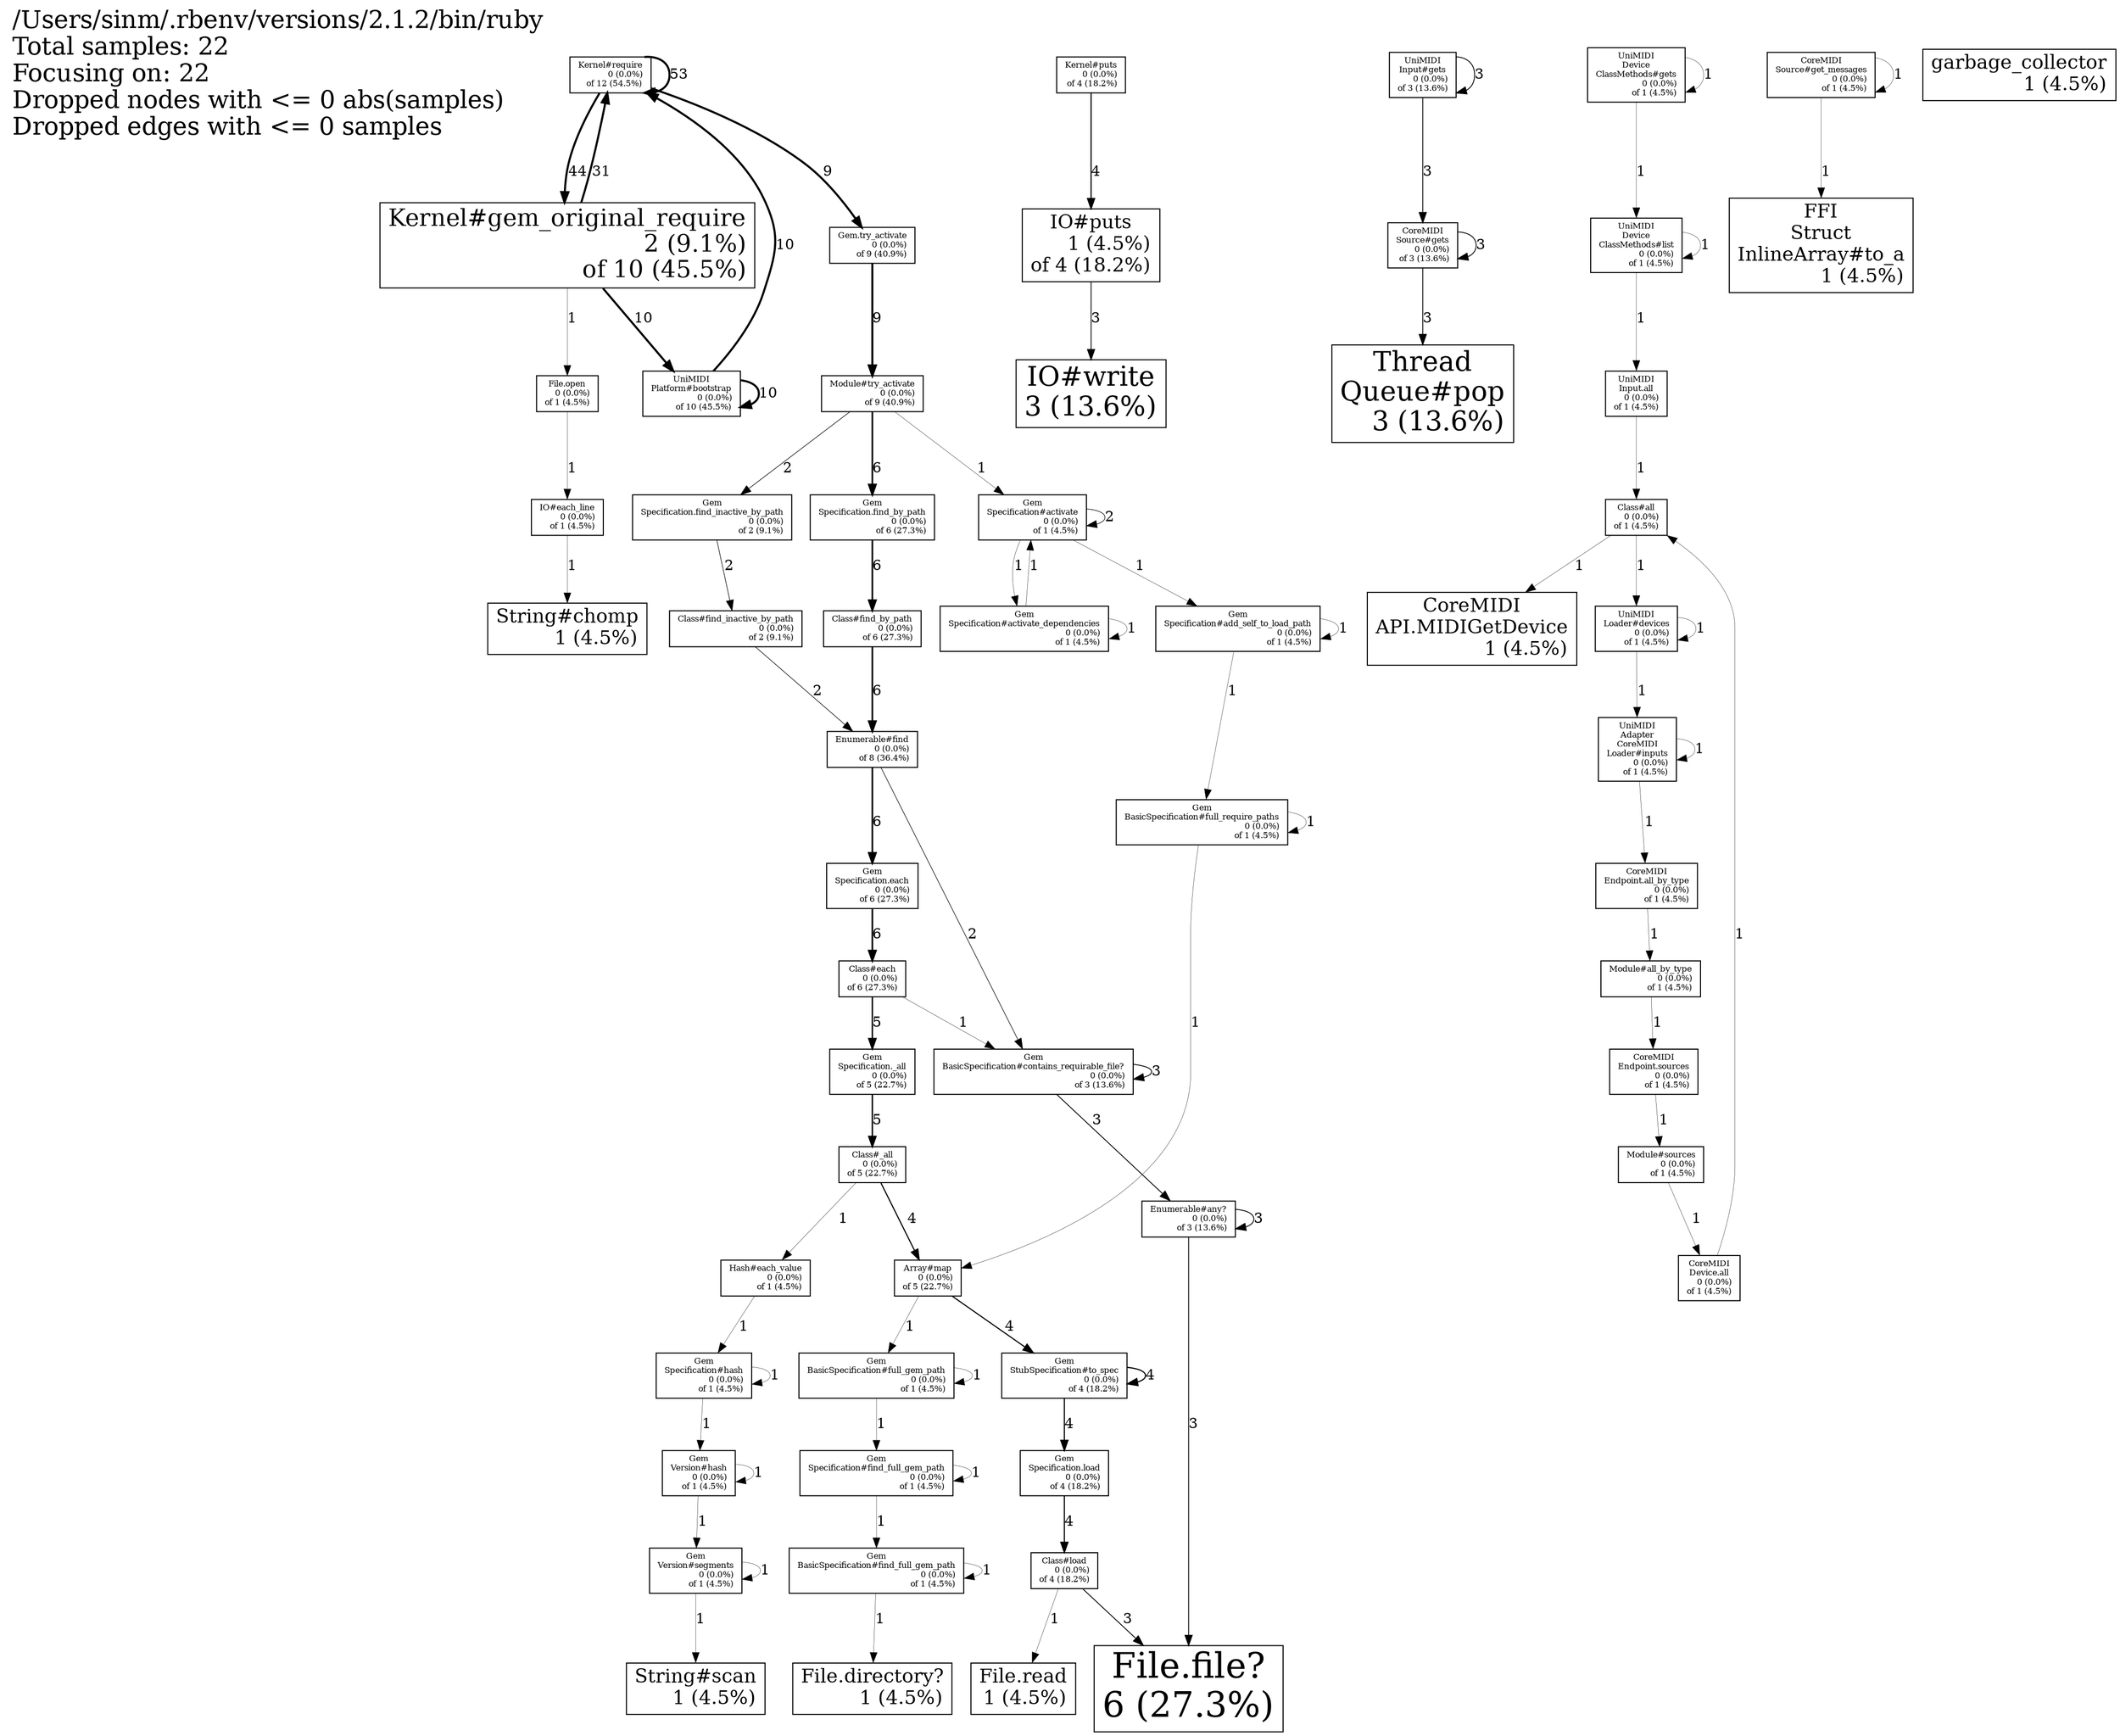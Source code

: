 digraph "/Users/sinm/.rbenv/versions/2.1.2/bin/ruby; 22 samples" {
node [width=0.375,height=0.25];
Legend [shape=box,fontsize=24,shape=plaintext,label="/Users/sinm/.rbenv/versions/2.1.2/bin/ruby\lTotal samples: 22\lFocusing on: 22\lDropped nodes with <= 0 abs(samples)\lDropped edges with <= 0 samples\l"];
N1 [label="Kernel#require\n0 (0.0%)\rof 12 (54.5%)\r",shape=box,fontsize=8.0];
N2 [label="Kernel#gem_original_require\n2 (9.1%)\rof 10 (45.5%)\r",shape=box,fontsize=23.1];
N3 [label="UniMIDI\nPlatform#bootstrap\n0 (0.0%)\rof 10 (45.5%)\r",shape=box,fontsize=8.0];
N4 [label="Gem.try_activate\n0 (0.0%)\rof 9 (40.9%)\r",shape=box,fontsize=8.0];
N5 [label="Module#try_activate\n0 (0.0%)\rof 9 (40.9%)\r",shape=box,fontsize=8.0];
N6 [label="Enumerable#find\n0 (0.0%)\rof 8 (36.4%)\r",shape=box,fontsize=8.0];
N7 [label="Class#each\n0 (0.0%)\rof 6 (27.3%)\r",shape=box,fontsize=8.0];
N8 [label="Class#find_by_path\n0 (0.0%)\rof 6 (27.3%)\r",shape=box,fontsize=8.0];
N9 [label="File.file?\n6 (27.3%)\r",shape=box,fontsize=34.1];
N10 [label="Gem\nSpecification.each\n0 (0.0%)\rof 6 (27.3%)\r",shape=box,fontsize=8.0];
N11 [label="Gem\nSpecification.find_by_path\n0 (0.0%)\rof 6 (27.3%)\r",shape=box,fontsize=8.0];
N12 [label="Array#map\n0 (0.0%)\rof 5 (22.7%)\r",shape=box,fontsize=8.0];
N13 [label="Class#_all\n0 (0.0%)\rof 5 (22.7%)\r",shape=box,fontsize=8.0];
N14 [label="Gem\nSpecification._all\n0 (0.0%)\rof 5 (22.7%)\r",shape=box,fontsize=8.0];
N15 [label="Class#load\n0 (0.0%)\rof 4 (18.2%)\r",shape=box,fontsize=8.0];
N16 [label="Gem\nSpecification.load\n0 (0.0%)\rof 4 (18.2%)\r",shape=box,fontsize=8.0];
N17 [label="Gem\nStubSpecification#to_spec\n0 (0.0%)\rof 4 (18.2%)\r",shape=box,fontsize=8.0];
N18 [label="IO#puts\n1 (4.5%)\rof 4 (18.2%)\r",shape=box,fontsize=18.7];
N19 [label="Kernel#puts\n0 (0.0%)\rof 4 (18.2%)\r",shape=box,fontsize=8.0];
N20 [label="CoreMIDI\nSource#gets\n0 (0.0%)\rof 3 (13.6%)\r",shape=box,fontsize=8.0];
N21 [label="Enumerable#any?\n0 (0.0%)\rof 3 (13.6%)\r",shape=box,fontsize=8.0];
N22 [label="Gem\nBasicSpecification#contains_requirable_file?\n0 (0.0%)\rof 3 (13.6%)\r",shape=box,fontsize=8.0];
N23 [label="IO#write\n3 (13.6%)\r",shape=box,fontsize=26.5];
N24 [label="Thread\nQueue#pop\n3 (13.6%)\r",shape=box,fontsize=26.5];
N25 [label="UniMIDI\nInput#gets\n0 (0.0%)\rof 3 (13.6%)\r",shape=box,fontsize=8.0];
N26 [label="Class#find_inactive_by_path\n0 (0.0%)\rof 2 (9.1%)\r",shape=box,fontsize=8.0];
N27 [label="Gem\nSpecification.find_inactive_by_path\n0 (0.0%)\rof 2 (9.1%)\r",shape=box,fontsize=8.0];
N28 [label="Class#all\n0 (0.0%)\rof 1 (4.5%)\r",shape=box,fontsize=8.0];
N29 [label="CoreMIDI\nAPI.MIDIGetDevice\n1 (4.5%)\r",shape=box,fontsize=18.7];
N30 [label="CoreMIDI\nDevice.all\n0 (0.0%)\rof 1 (4.5%)\r",shape=box,fontsize=8.0];
N31 [label="CoreMIDI\nEndpoint.all_by_type\n0 (0.0%)\rof 1 (4.5%)\r",shape=box,fontsize=8.0];
N32 [label="CoreMIDI\nEndpoint.sources\n0 (0.0%)\rof 1 (4.5%)\r",shape=box,fontsize=8.0];
N33 [label="CoreMIDI\nSource#get_messages\n0 (0.0%)\rof 1 (4.5%)\r",shape=box,fontsize=8.0];
N34 [label="FFI\nStruct\nInlineArray#to_a\n1 (4.5%)\r",shape=box,fontsize=18.7];
N35 [label="File.directory?\n1 (4.5%)\r",shape=box,fontsize=18.7];
N36 [label="File.open\n0 (0.0%)\rof 1 (4.5%)\r",shape=box,fontsize=8.0];
N37 [label="File.read\n1 (4.5%)\r",shape=box,fontsize=18.7];
N38 [label="Gem\nBasicSpecification#find_full_gem_path\n0 (0.0%)\rof 1 (4.5%)\r",shape=box,fontsize=8.0];
N39 [label="Gem\nBasicSpecification#full_gem_path\n0 (0.0%)\rof 1 (4.5%)\r",shape=box,fontsize=8.0];
N40 [label="Gem\nBasicSpecification#full_require_paths\n0 (0.0%)\rof 1 (4.5%)\r",shape=box,fontsize=8.0];
N41 [label="Gem\nSpecification#activate\n0 (0.0%)\rof 1 (4.5%)\r",shape=box,fontsize=8.0];
N42 [label="Gem\nSpecification#activate_dependencies\n0 (0.0%)\rof 1 (4.5%)\r",shape=box,fontsize=8.0];
N43 [label="Gem\nSpecification#add_self_to_load_path\n0 (0.0%)\rof 1 (4.5%)\r",shape=box,fontsize=8.0];
N44 [label="Gem\nSpecification#find_full_gem_path\n0 (0.0%)\rof 1 (4.5%)\r",shape=box,fontsize=8.0];
N45 [label="Gem\nSpecification#hash\n0 (0.0%)\rof 1 (4.5%)\r",shape=box,fontsize=8.0];
N46 [label="Gem\nVersion#hash\n0 (0.0%)\rof 1 (4.5%)\r",shape=box,fontsize=8.0];
N47 [label="Gem\nVersion#segments\n0 (0.0%)\rof 1 (4.5%)\r",shape=box,fontsize=8.0];
N48 [label="Hash#each_value\n0 (0.0%)\rof 1 (4.5%)\r",shape=box,fontsize=8.0];
N49 [label="IO#each_line\n0 (0.0%)\rof 1 (4.5%)\r",shape=box,fontsize=8.0];
N50 [label="Module#all_by_type\n0 (0.0%)\rof 1 (4.5%)\r",shape=box,fontsize=8.0];
N51 [label="Module#sources\n0 (0.0%)\rof 1 (4.5%)\r",shape=box,fontsize=8.0];
N52 [label="String#chomp\n1 (4.5%)\r",shape=box,fontsize=18.7];
N53 [label="String#scan\n1 (4.5%)\r",shape=box,fontsize=18.7];
N54 [label="UniMIDI\nAdapter\nCoreMIDI\nLoader#inputs\n0 (0.0%)\rof 1 (4.5%)\r",shape=box,fontsize=8.0];
N55 [label="UniMIDI\nDevice\nClassMethods#gets\n0 (0.0%)\rof 1 (4.5%)\r",shape=box,fontsize=8.0];
N56 [label="UniMIDI\nDevice\nClassMethods#list\n0 (0.0%)\rof 1 (4.5%)\r",shape=box,fontsize=8.0];
N57 [label="UniMIDI\nInput.all\n0 (0.0%)\rof 1 (4.5%)\r",shape=box,fontsize=8.0];
N58 [label="UniMIDI\nLoader#devices\n0 (0.0%)\rof 1 (4.5%)\r",shape=box,fontsize=8.0];
N59 [label="garbage_collector\n1 (4.5%)\r",shape=box,fontsize=18.7];
N1 -> N1 [label=53, weight=16, style="setlinewidth(2.000000)"];
N1 -> N2 [label=44, weight=14, style="setlinewidth(2.000000)"];
N2 -> N1 [label=31, weight=11, style="setlinewidth(2.000000)"];
N2 -> N3 [label=10, weight=5, style="setlinewidth(2.000000)"];
N3 -> N3 [label=10, weight=5, style="setlinewidth(2.000000)"];
N3 -> N1 [label=10, weight=5, style="setlinewidth(2.000000)"];
N4 -> N5 [label=9, weight=4, style="setlinewidth(2.000000)"];
N1 -> N4 [label=9, weight=4, style="setlinewidth(2.000000)"];
N11 -> N8 [label=6, weight=3, style="setlinewidth(1.636364)"];
N5 -> N11 [label=6, weight=3, style="setlinewidth(1.636364)"];
N10 -> N7 [label=6, weight=3, style="setlinewidth(1.636364)"];
N8 -> N6 [label=6, weight=3, style="setlinewidth(1.636364)"];
N6 -> N10 [label=6, weight=3, style="setlinewidth(1.636364)"];
N7 -> N14 [label=5, weight=3, style="setlinewidth(1.363636)"];
N14 -> N13 [label=5, weight=3, style="setlinewidth(1.363636)"];
N19 -> N18 [label=4, weight=2, style="setlinewidth(1.090909)"];
N16 -> N15 [label=4, weight=2, style="setlinewidth(1.090909)"];
N17 -> N16 [label=4, weight=2, style="setlinewidth(1.090909)"];
N17 -> N17 [label=4, weight=2, style="setlinewidth(1.090909)"];
N12 -> N17 [label=4, weight=2, style="setlinewidth(1.090909)"];
N13 -> N12 [label=4, weight=2, style="setlinewidth(1.090909)"];
N25 -> N20 [label=3, weight=2, style="setlinewidth(0.818182)"];
N20 -> N24 [label=3, weight=2, style="setlinewidth(0.818182)"];
N22 -> N22 [label=3, weight=2, style="setlinewidth(0.818182)"];
N20 -> N20 [label=3, weight=2, style="setlinewidth(0.818182)"];
N22 -> N21 [label=3, weight=2, style="setlinewidth(0.818182)"];
N15 -> N9 [label=3, weight=2, style="setlinewidth(0.818182)"];
N21 -> N9 [label=3, weight=2, style="setlinewidth(0.818182)"];
N25 -> N25 [label=3, weight=2, style="setlinewidth(0.818182)"];
N18 -> N23 [label=3, weight=2, style="setlinewidth(0.818182)"];
N21 -> N21 [label=3, weight=2, style="setlinewidth(0.818182)"];
N26 -> N6 [label=2, weight=1, style="setlinewidth(0.545455)"];
N5 -> N27 [label=2, weight=1, style="setlinewidth(0.545455)"];
N6 -> N22 [label=2, weight=1, style="setlinewidth(0.545455)"];
N27 -> N26 [label=2, weight=1, style="setlinewidth(0.545455)"];
N41 -> N41 [label=2, weight=1, style="setlinewidth(0.545455)"];
N15 -> N37 [label=1, weight=1, style="setlinewidth(0.272727)"];
N32 -> N51 [label=1, weight=1, style="setlinewidth(0.272727)"];
N38 -> N35 [label=1, weight=1, style="setlinewidth(0.272727)"];
N39 -> N39 [label=1, weight=1, style="setlinewidth(0.272727)"];
N12 -> N39 [label=1, weight=1, style="setlinewidth(0.272727)"];
N40 -> N12 [label=1, weight=1, style="setlinewidth(0.272727)"];
N33 -> N33 [label=1, weight=1, style="setlinewidth(0.272727)"];
N45 -> N45 [label=1, weight=1, style="setlinewidth(0.272727)"];
N5 -> N41 [label=1, weight=1, style="setlinewidth(0.272727)"];
N2 -> N36 [label=1, weight=1, style="setlinewidth(0.272727)"];
N55 -> N56 [label=1, weight=1, style="setlinewidth(0.272727)"];
N7 -> N22 [label=1, weight=1, style="setlinewidth(0.272727)"];
N44 -> N44 [label=1, weight=1, style="setlinewidth(0.272727)"];
N47 -> N47 [label=1, weight=1, style="setlinewidth(0.272727)"];
N46 -> N46 [label=1, weight=1, style="setlinewidth(0.272727)"];
N36 -> N49 [label=1, weight=1, style="setlinewidth(0.272727)"];
N42 -> N41 [label=1, weight=1, style="setlinewidth(0.272727)"];
N43 -> N43 [label=1, weight=1, style="setlinewidth(0.272727)"];
N56 -> N57 [label=1, weight=1, style="setlinewidth(0.272727)"];
N45 -> N46 [label=1, weight=1, style="setlinewidth(0.272727)"];
N40 -> N40 [label=1, weight=1, style="setlinewidth(0.272727)"];
N43 -> N40 [label=1, weight=1, style="setlinewidth(0.272727)"];
N30 -> N28 [label=1, weight=1, style="setlinewidth(0.272727)"];
N28 -> N58 [label=1, weight=1, style="setlinewidth(0.272727)"];
N38 -> N38 [label=1, weight=1, style="setlinewidth(0.272727)"];
N58 -> N54 [label=1, weight=1, style="setlinewidth(0.272727)"];
N39 -> N44 [label=1, weight=1, style="setlinewidth(0.272727)"];
N54 -> N31 [label=1, weight=1, style="setlinewidth(0.272727)"];
N47 -> N53 [label=1, weight=1, style="setlinewidth(0.272727)"];
N31 -> N50 [label=1, weight=1, style="setlinewidth(0.272727)"];
N58 -> N58 [label=1, weight=1, style="setlinewidth(0.272727)"];
N33 -> N34 [label=1, weight=1, style="setlinewidth(0.272727)"];
N57 -> N28 [label=1, weight=1, style="setlinewidth(0.272727)"];
N49 -> N52 [label=1, weight=1, style="setlinewidth(0.272727)"];
N41 -> N42 [label=1, weight=1, style="setlinewidth(0.272727)"];
N50 -> N32 [label=1, weight=1, style="setlinewidth(0.272727)"];
N42 -> N42 [label=1, weight=1, style="setlinewidth(0.272727)"];
N55 -> N55 [label=1, weight=1, style="setlinewidth(0.272727)"];
N51 -> N30 [label=1, weight=1, style="setlinewidth(0.272727)"];
N54 -> N54 [label=1, weight=1, style="setlinewidth(0.272727)"];
N44 -> N38 [label=1, weight=1, style="setlinewidth(0.272727)"];
N46 -> N47 [label=1, weight=1, style="setlinewidth(0.272727)"];
N13 -> N48 [label=1, weight=1, style="setlinewidth(0.272727)"];
N28 -> N29 [label=1, weight=1, style="setlinewidth(0.272727)"];
N41 -> N43 [label=1, weight=1, style="setlinewidth(0.272727)"];
N48 -> N45 [label=1, weight=1, style="setlinewidth(0.272727)"];
N56 -> N56 [label=1, weight=1, style="setlinewidth(0.272727)"];
}
